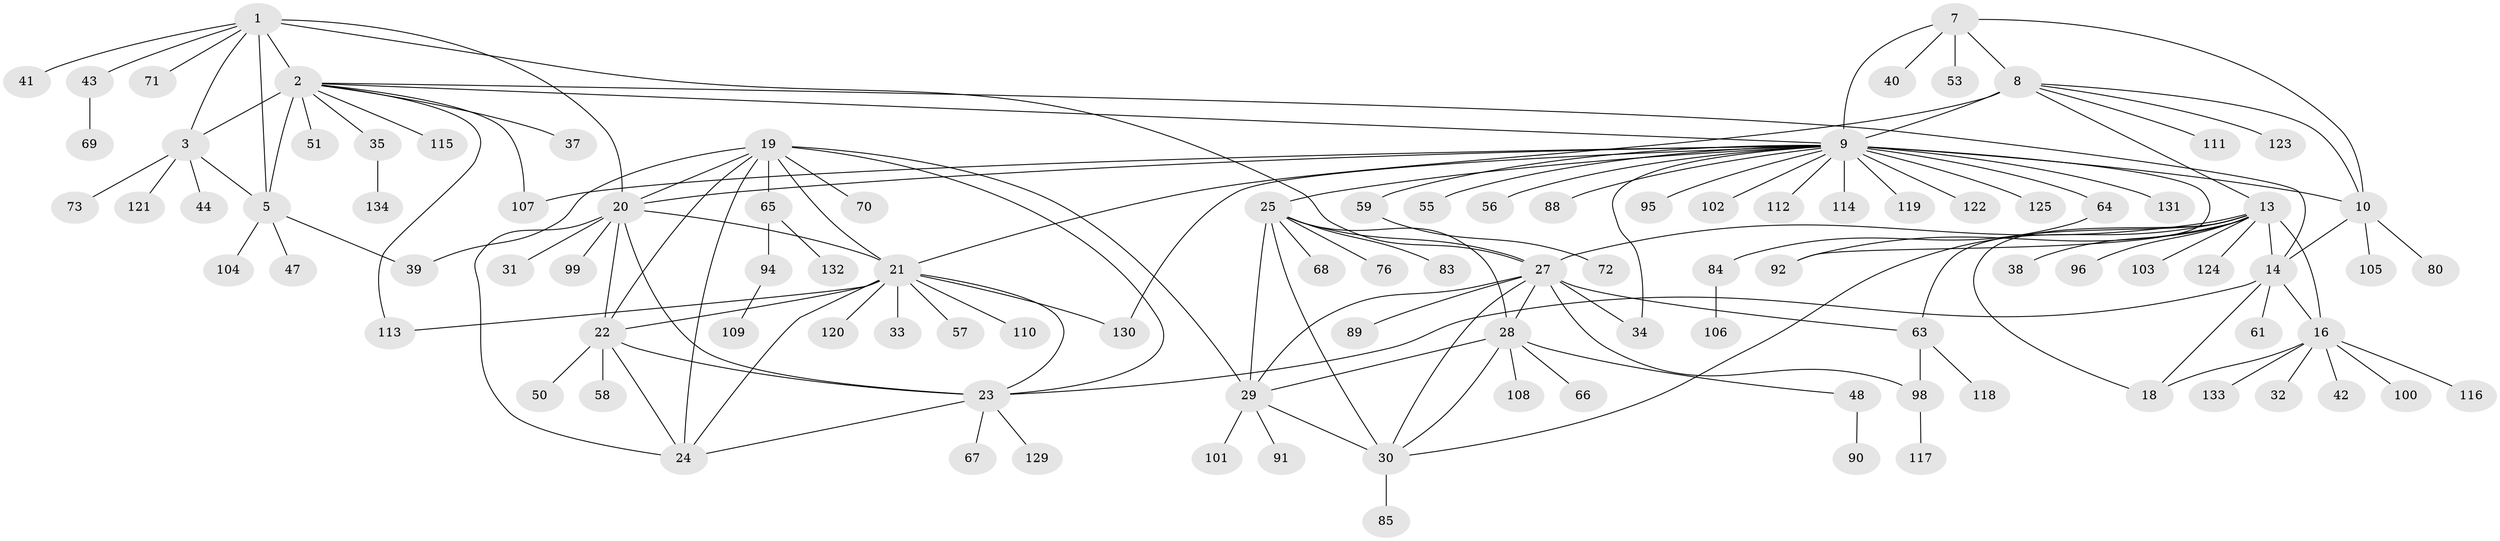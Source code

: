 // Generated by graph-tools (version 1.1) at 2025/24/03/03/25 07:24:13]
// undirected, 105 vertices, 146 edges
graph export_dot {
graph [start="1"]
  node [color=gray90,style=filled];
  1 [super="+4"];
  2 [super="+6"];
  3 [super="+128"];
  5 [super="+79"];
  7 [super="+86"];
  8 [super="+11"];
  9 [super="+12"];
  10 [super="+77"];
  13 [super="+15"];
  14 [super="+17"];
  16 [super="+62"];
  18;
  19 [super="+54"];
  20 [super="+45"];
  21 [super="+78"];
  22;
  23 [super="+49"];
  24;
  25 [super="+26"];
  27 [super="+75"];
  28 [super="+36"];
  29 [super="+46"];
  30 [super="+60"];
  31;
  32 [super="+126"];
  33;
  34;
  35 [super="+52"];
  37;
  38;
  39;
  40 [super="+127"];
  41 [super="+74"];
  42;
  43;
  44 [super="+82"];
  47;
  48 [super="+93"];
  50;
  51;
  53;
  55;
  56;
  57;
  58;
  59;
  61;
  63 [super="+87"];
  64;
  65 [super="+81"];
  66;
  67;
  68;
  69;
  70;
  71;
  72;
  73;
  76;
  80;
  83;
  84;
  85 [super="+97"];
  88;
  89;
  90;
  91;
  92;
  94;
  95;
  96;
  98;
  99;
  100;
  101;
  102;
  103;
  104;
  105;
  106;
  107;
  108;
  109;
  110;
  111;
  112;
  113;
  114;
  115;
  116;
  117;
  118;
  119;
  120;
  121;
  122;
  123;
  124;
  125;
  129;
  130;
  131;
  132;
  133;
  134;
  1 -- 2 [weight=4];
  1 -- 3 [weight=2];
  1 -- 5 [weight=2];
  1 -- 71;
  1 -- 41;
  1 -- 43;
  1 -- 20;
  1 -- 27 [weight=2];
  2 -- 3 [weight=2];
  2 -- 5 [weight=2];
  2 -- 35;
  2 -- 37;
  2 -- 115;
  2 -- 107;
  2 -- 14;
  2 -- 113;
  2 -- 51;
  2 -- 9;
  3 -- 5;
  3 -- 44;
  3 -- 73;
  3 -- 121;
  5 -- 39;
  5 -- 47;
  5 -- 104;
  7 -- 8 [weight=2];
  7 -- 9 [weight=2];
  7 -- 10;
  7 -- 40;
  7 -- 53;
  8 -- 9 [weight=4];
  8 -- 10 [weight=2];
  8 -- 13;
  8 -- 111;
  8 -- 123;
  8 -- 21;
  9 -- 10 [weight=2];
  9 -- 20;
  9 -- 55;
  9 -- 64;
  9 -- 102;
  9 -- 107;
  9 -- 114;
  9 -- 130;
  9 -- 131;
  9 -- 88;
  9 -- 25;
  9 -- 92;
  9 -- 95;
  9 -- 34;
  9 -- 112;
  9 -- 119;
  9 -- 56;
  9 -- 122;
  9 -- 59;
  9 -- 125;
  10 -- 80;
  10 -- 105;
  10 -- 14;
  13 -- 14 [weight=4];
  13 -- 16 [weight=2];
  13 -- 18 [weight=2];
  13 -- 27;
  13 -- 38;
  13 -- 92;
  13 -- 96;
  13 -- 30;
  13 -- 103;
  13 -- 124;
  13 -- 63;
  14 -- 16 [weight=2];
  14 -- 18 [weight=2];
  14 -- 23;
  14 -- 61;
  16 -- 18;
  16 -- 32;
  16 -- 42;
  16 -- 100;
  16 -- 116;
  16 -- 133;
  19 -- 20;
  19 -- 21;
  19 -- 22;
  19 -- 23;
  19 -- 24;
  19 -- 29;
  19 -- 39;
  19 -- 65;
  19 -- 70;
  20 -- 21;
  20 -- 22;
  20 -- 23;
  20 -- 24;
  20 -- 31;
  20 -- 99;
  21 -- 22;
  21 -- 23;
  21 -- 24;
  21 -- 33;
  21 -- 57;
  21 -- 110;
  21 -- 113;
  21 -- 120;
  21 -- 130;
  22 -- 23;
  22 -- 24;
  22 -- 50;
  22 -- 58;
  23 -- 24;
  23 -- 129;
  23 -- 67;
  25 -- 27 [weight=2];
  25 -- 28 [weight=2];
  25 -- 29 [weight=2];
  25 -- 30 [weight=2];
  25 -- 68;
  25 -- 83;
  25 -- 76;
  27 -- 28;
  27 -- 29;
  27 -- 30;
  27 -- 34;
  27 -- 63;
  27 -- 89;
  27 -- 98;
  28 -- 29;
  28 -- 30;
  28 -- 48;
  28 -- 66;
  28 -- 108;
  29 -- 30;
  29 -- 91;
  29 -- 101;
  30 -- 85;
  35 -- 134;
  43 -- 69;
  48 -- 90;
  59 -- 72;
  63 -- 98;
  63 -- 118;
  64 -- 84;
  65 -- 94;
  65 -- 132;
  84 -- 106;
  94 -- 109;
  98 -- 117;
}
